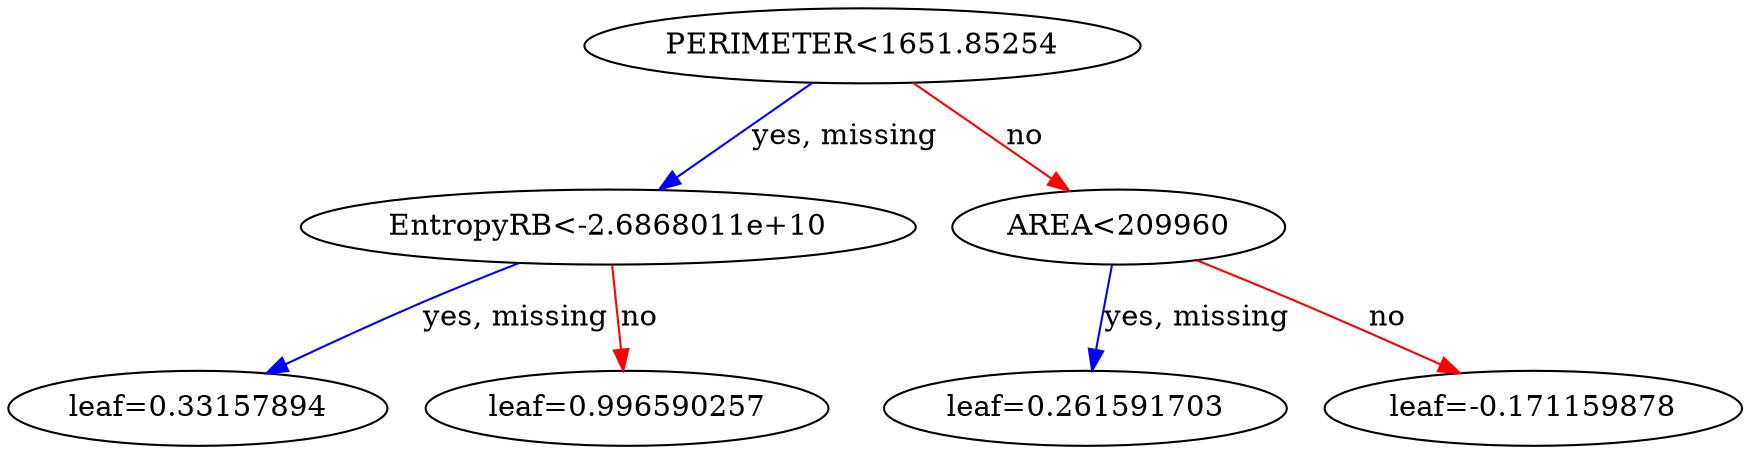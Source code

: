 digraph {
    graph [ rankdir=TB ]

    0 [ label="PERIMETER<1651.85254" ]
    0 -> 1 [label="yes, missing" color="#0000FF"]
    0 -> 2 [label="no" color="#FF0000"]

    1 [ label="EntropyRB<-2.6868011e+10" ]
    1 -> 3 [label="yes, missing" color="#0000FF"]
    1 -> 4 [label="no" color="#FF0000"]

    3 [ label="leaf=0.33157894" ]

    4 [ label="leaf=0.996590257" ]

    2 [ label="AREA<209960" ]
    2 -> 5 [label="yes, missing" color="#0000FF"]
    2 -> 6 [label="no" color="#FF0000"]

    5 [ label="leaf=0.261591703" ]

    6 [ label="leaf=-0.171159878" ]
}
